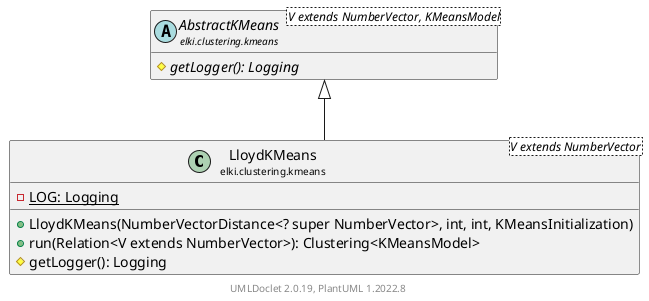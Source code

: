 @startuml
    remove .*\.(Instance|Par|Parameterizer|Factory)$
    set namespaceSeparator none
    hide empty fields
    hide empty methods

    class "<size:14>LloydKMeans\n<size:10>elki.clustering.kmeans" as elki.clustering.kmeans.LloydKMeans<V extends NumberVector> [[LloydKMeans.html]] {
        {static} -LOG: Logging
        +LloydKMeans(NumberVectorDistance<? super NumberVector>, int, int, KMeansInitialization)
        +run(Relation<V extends NumberVector>): Clustering<KMeansModel>
        #getLogger(): Logging
    }

    abstract class "<size:14>AbstractKMeans\n<size:10>elki.clustering.kmeans" as elki.clustering.kmeans.AbstractKMeans<V extends NumberVector, KMeansModel> [[AbstractKMeans.html]] {
        {abstract} #getLogger(): Logging
    }
    class "<size:14>LloydKMeans.Instance\n<size:10>elki.clustering.kmeans" as elki.clustering.kmeans.LloydKMeans.Instance [[LloydKMeans.Instance.html]]
    class "<size:14>LloydKMeans.Par\n<size:10>elki.clustering.kmeans" as elki.clustering.kmeans.LloydKMeans.Par<V extends NumberVector> [[LloydKMeans.Par.html]]

    elki.clustering.kmeans.AbstractKMeans <|-- elki.clustering.kmeans.LloydKMeans
    elki.clustering.kmeans.LloydKMeans +-- elki.clustering.kmeans.LloydKMeans.Instance
    elki.clustering.kmeans.LloydKMeans +-- elki.clustering.kmeans.LloydKMeans.Par

    center footer UMLDoclet 2.0.19, PlantUML 1.2022.8
@enduml
